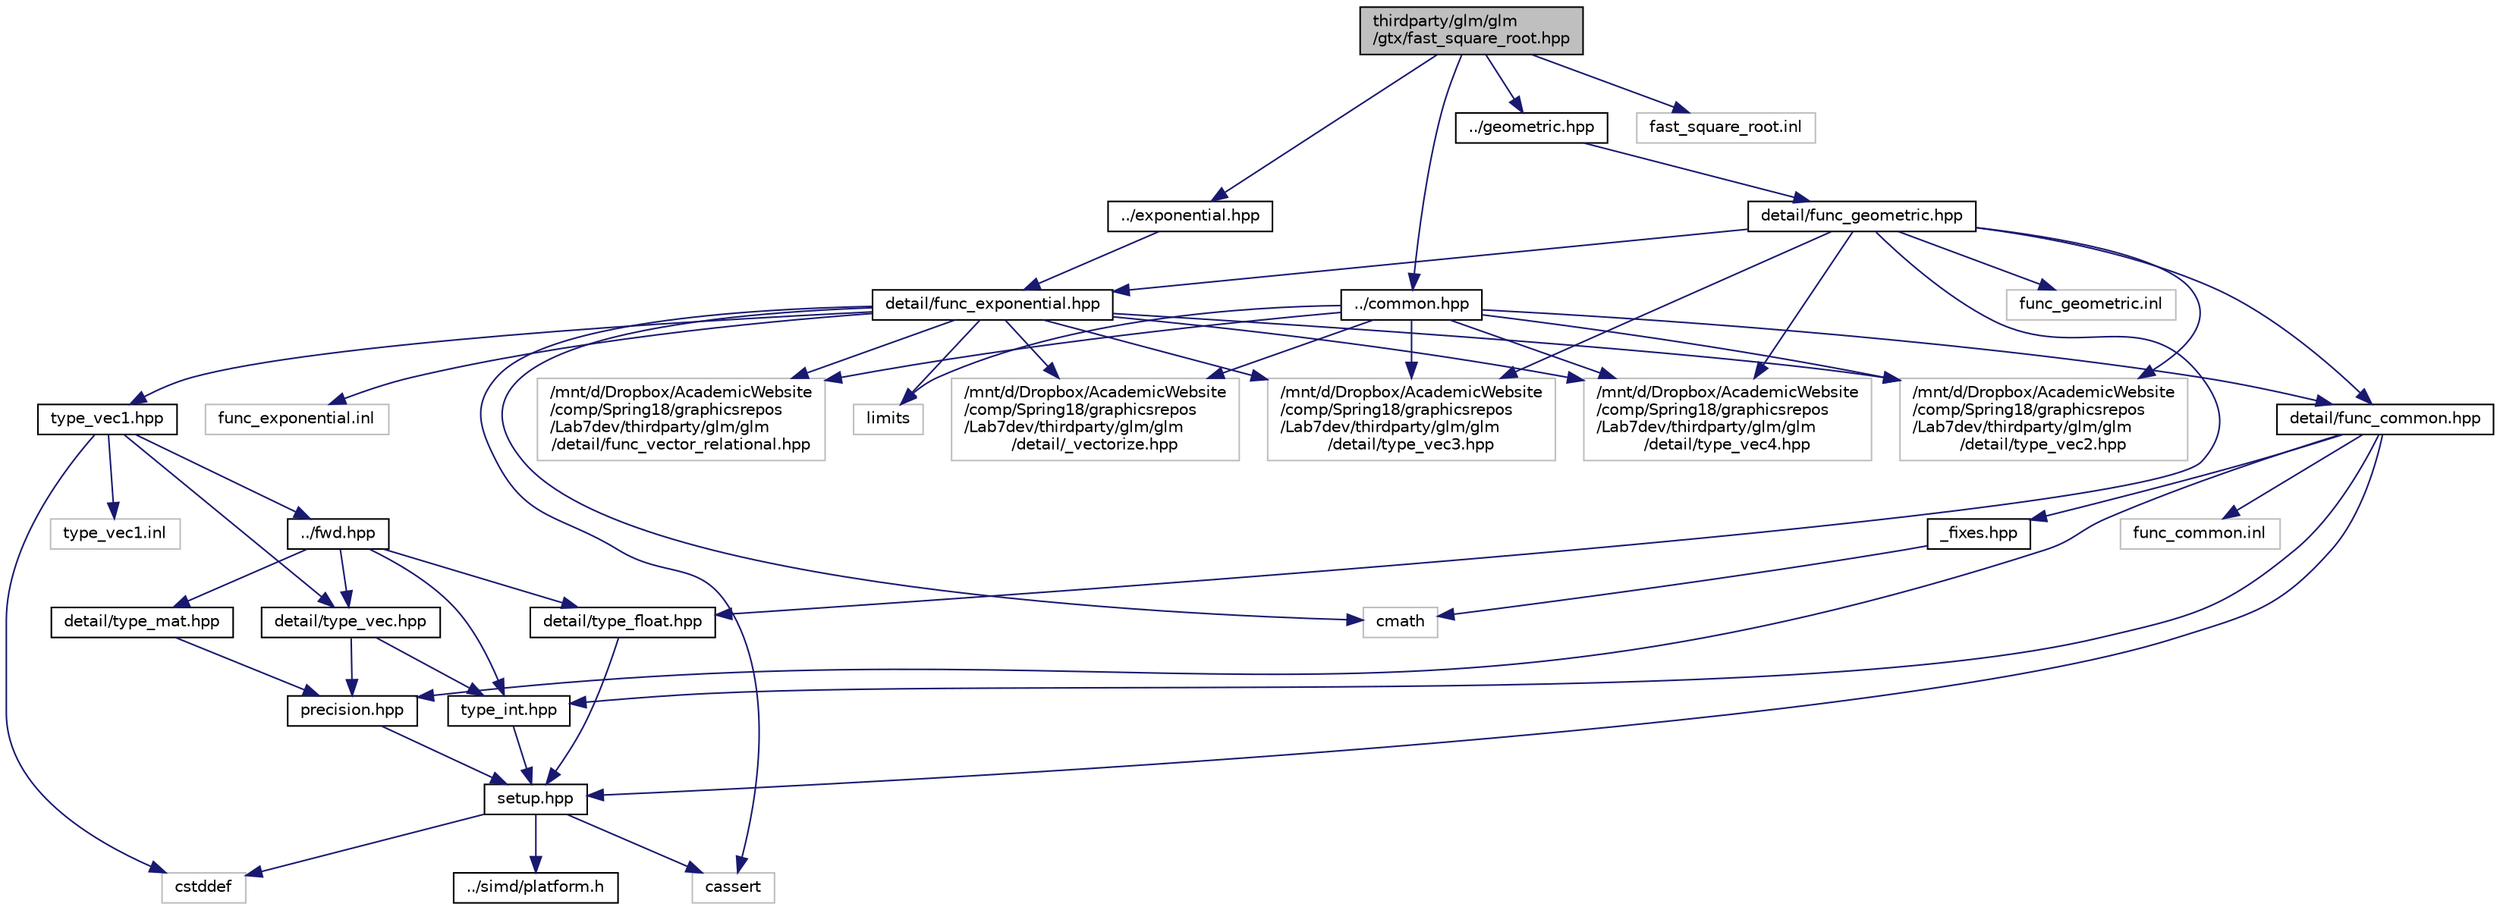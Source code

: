 digraph "thirdparty/glm/glm/gtx/fast_square_root.hpp"
{
  edge [fontname="Helvetica",fontsize="10",labelfontname="Helvetica",labelfontsize="10"];
  node [fontname="Helvetica",fontsize="10",shape=record];
  Node1 [label="thirdparty/glm/glm\l/gtx/fast_square_root.hpp",height=0.2,width=0.4,color="black", fillcolor="grey75", style="filled", fontcolor="black"];
  Node1 -> Node2 [color="midnightblue",fontsize="10",style="solid",fontname="Helvetica"];
  Node2 [label="../common.hpp",height=0.2,width=0.4,color="black", fillcolor="white", style="filled",URL="$glm_2glm_2common_8hpp.html"];
  Node2 -> Node3 [color="midnightblue",fontsize="10",style="solid",fontname="Helvetica"];
  Node3 [label="detail/func_common.hpp",height=0.2,width=0.4,color="black", fillcolor="white", style="filled",URL="$glm_2glm_2detail_2func__common_8hpp.html"];
  Node3 -> Node4 [color="midnightblue",fontsize="10",style="solid",fontname="Helvetica"];
  Node4 [label="setup.hpp",height=0.2,width=0.4,color="black", fillcolor="white", style="filled",URL="$glm_2glm_2detail_2setup_8hpp.html"];
  Node4 -> Node5 [color="midnightblue",fontsize="10",style="solid",fontname="Helvetica"];
  Node5 [label="cassert",height=0.2,width=0.4,color="grey75", fillcolor="white", style="filled"];
  Node4 -> Node6 [color="midnightblue",fontsize="10",style="solid",fontname="Helvetica"];
  Node6 [label="cstddef",height=0.2,width=0.4,color="grey75", fillcolor="white", style="filled"];
  Node4 -> Node7 [color="midnightblue",fontsize="10",style="solid",fontname="Helvetica"];
  Node7 [label="../simd/platform.h",height=0.2,width=0.4,color="black", fillcolor="white", style="filled",URL="$platform_8h.html",tooltip="simd "];
  Node3 -> Node8 [color="midnightblue",fontsize="10",style="solid",fontname="Helvetica"];
  Node8 [label="precision.hpp",height=0.2,width=0.4,color="black", fillcolor="white", style="filled",URL="$glm_2glm_2detail_2precision_8hpp.html"];
  Node8 -> Node4 [color="midnightblue",fontsize="10",style="solid",fontname="Helvetica"];
  Node3 -> Node9 [color="midnightblue",fontsize="10",style="solid",fontname="Helvetica"];
  Node9 [label="type_int.hpp",height=0.2,width=0.4,color="black", fillcolor="white", style="filled",URL="$glm_2glm_2detail_2type__int_8hpp.html"];
  Node9 -> Node4 [color="midnightblue",fontsize="10",style="solid",fontname="Helvetica"];
  Node3 -> Node10 [color="midnightblue",fontsize="10",style="solid",fontname="Helvetica"];
  Node10 [label="_fixes.hpp",height=0.2,width=0.4,color="black", fillcolor="white", style="filled",URL="$glm_2glm_2detail_2__fixes_8hpp.html"];
  Node10 -> Node11 [color="midnightblue",fontsize="10",style="solid",fontname="Helvetica"];
  Node11 [label="cmath",height=0.2,width=0.4,color="grey75", fillcolor="white", style="filled"];
  Node3 -> Node12 [color="midnightblue",fontsize="10",style="solid",fontname="Helvetica"];
  Node12 [label="func_common.inl",height=0.2,width=0.4,color="grey75", fillcolor="white", style="filled"];
  Node2 -> Node13 [color="midnightblue",fontsize="10",style="solid",fontname="Helvetica"];
  Node13 [label="/mnt/d/Dropbox/AcademicWebsite\l/comp/Spring18/graphicsrepos\l/Lab7dev/thirdparty/glm/glm\l/detail/func_vector_relational.hpp",height=0.2,width=0.4,color="grey75", fillcolor="white", style="filled"];
  Node2 -> Node14 [color="midnightblue",fontsize="10",style="solid",fontname="Helvetica"];
  Node14 [label="limits",height=0.2,width=0.4,color="grey75", fillcolor="white", style="filled"];
  Node2 -> Node15 [color="midnightblue",fontsize="10",style="solid",fontname="Helvetica"];
  Node15 [label="/mnt/d/Dropbox/AcademicWebsite\l/comp/Spring18/graphicsrepos\l/Lab7dev/thirdparty/glm/glm\l/detail/type_vec2.hpp",height=0.2,width=0.4,color="grey75", fillcolor="white", style="filled"];
  Node2 -> Node16 [color="midnightblue",fontsize="10",style="solid",fontname="Helvetica"];
  Node16 [label="/mnt/d/Dropbox/AcademicWebsite\l/comp/Spring18/graphicsrepos\l/Lab7dev/thirdparty/glm/glm\l/detail/type_vec3.hpp",height=0.2,width=0.4,color="grey75", fillcolor="white", style="filled"];
  Node2 -> Node17 [color="midnightblue",fontsize="10",style="solid",fontname="Helvetica"];
  Node17 [label="/mnt/d/Dropbox/AcademicWebsite\l/comp/Spring18/graphicsrepos\l/Lab7dev/thirdparty/glm/glm\l/detail/type_vec4.hpp",height=0.2,width=0.4,color="grey75", fillcolor="white", style="filled"];
  Node2 -> Node18 [color="midnightblue",fontsize="10",style="solid",fontname="Helvetica"];
  Node18 [label="/mnt/d/Dropbox/AcademicWebsite\l/comp/Spring18/graphicsrepos\l/Lab7dev/thirdparty/glm/glm\l/detail/_vectorize.hpp",height=0.2,width=0.4,color="grey75", fillcolor="white", style="filled"];
  Node1 -> Node19 [color="midnightblue",fontsize="10",style="solid",fontname="Helvetica"];
  Node19 [label="../exponential.hpp",height=0.2,width=0.4,color="black", fillcolor="white", style="filled",URL="$glm_2glm_2exponential_8hpp.html"];
  Node19 -> Node20 [color="midnightblue",fontsize="10",style="solid",fontname="Helvetica"];
  Node20 [label="detail/func_exponential.hpp",height=0.2,width=0.4,color="black", fillcolor="white", style="filled",URL="$glm_2glm_2detail_2func__exponential_8hpp.html"];
  Node20 -> Node21 [color="midnightblue",fontsize="10",style="solid",fontname="Helvetica"];
  Node21 [label="type_vec1.hpp",height=0.2,width=0.4,color="black", fillcolor="white", style="filled",URL="$glm_2glm_2detail_2type__vec1_8hpp.html"];
  Node21 -> Node22 [color="midnightblue",fontsize="10",style="solid",fontname="Helvetica"];
  Node22 [label="../fwd.hpp",height=0.2,width=0.4,color="black", fillcolor="white", style="filled",URL="$glm_2glm_2fwd_8hpp.html"];
  Node22 -> Node9 [color="midnightblue",fontsize="10",style="solid",fontname="Helvetica"];
  Node22 -> Node23 [color="midnightblue",fontsize="10",style="solid",fontname="Helvetica"];
  Node23 [label="detail/type_float.hpp",height=0.2,width=0.4,color="black", fillcolor="white", style="filled",URL="$glm_2glm_2detail_2type__float_8hpp.html"];
  Node23 -> Node4 [color="midnightblue",fontsize="10",style="solid",fontname="Helvetica"];
  Node22 -> Node24 [color="midnightblue",fontsize="10",style="solid",fontname="Helvetica"];
  Node24 [label="detail/type_vec.hpp",height=0.2,width=0.4,color="black", fillcolor="white", style="filled",URL="$glm_2glm_2detail_2type__vec_8hpp.html"];
  Node24 -> Node8 [color="midnightblue",fontsize="10",style="solid",fontname="Helvetica"];
  Node24 -> Node9 [color="midnightblue",fontsize="10",style="solid",fontname="Helvetica"];
  Node22 -> Node25 [color="midnightblue",fontsize="10",style="solid",fontname="Helvetica"];
  Node25 [label="detail/type_mat.hpp",height=0.2,width=0.4,color="black", fillcolor="white", style="filled",URL="$glm_2glm_2detail_2type__mat_8hpp.html"];
  Node25 -> Node8 [color="midnightblue",fontsize="10",style="solid",fontname="Helvetica"];
  Node21 -> Node24 [color="midnightblue",fontsize="10",style="solid",fontname="Helvetica"];
  Node21 -> Node6 [color="midnightblue",fontsize="10",style="solid",fontname="Helvetica"];
  Node21 -> Node26 [color="midnightblue",fontsize="10",style="solid",fontname="Helvetica"];
  Node26 [label="type_vec1.inl",height=0.2,width=0.4,color="grey75", fillcolor="white", style="filled"];
  Node20 -> Node15 [color="midnightblue",fontsize="10",style="solid",fontname="Helvetica"];
  Node20 -> Node16 [color="midnightblue",fontsize="10",style="solid",fontname="Helvetica"];
  Node20 -> Node17 [color="midnightblue",fontsize="10",style="solid",fontname="Helvetica"];
  Node20 -> Node11 [color="midnightblue",fontsize="10",style="solid",fontname="Helvetica"];
  Node20 -> Node27 [color="midnightblue",fontsize="10",style="solid",fontname="Helvetica"];
  Node27 [label="func_exponential.inl",height=0.2,width=0.4,color="grey75", fillcolor="white", style="filled"];
  Node20 -> Node13 [color="midnightblue",fontsize="10",style="solid",fontname="Helvetica"];
  Node20 -> Node18 [color="midnightblue",fontsize="10",style="solid",fontname="Helvetica"];
  Node20 -> Node14 [color="midnightblue",fontsize="10",style="solid",fontname="Helvetica"];
  Node20 -> Node5 [color="midnightblue",fontsize="10",style="solid",fontname="Helvetica"];
  Node1 -> Node28 [color="midnightblue",fontsize="10",style="solid",fontname="Helvetica"];
  Node28 [label="../geometric.hpp",height=0.2,width=0.4,color="black", fillcolor="white", style="filled",URL="$glm_2glm_2geometric_8hpp.html"];
  Node28 -> Node29 [color="midnightblue",fontsize="10",style="solid",fontname="Helvetica"];
  Node29 [label="detail/func_geometric.hpp",height=0.2,width=0.4,color="black", fillcolor="white", style="filled",URL="$glm_2glm_2detail_2func__geometric_8hpp.html"];
  Node29 -> Node16 [color="midnightblue",fontsize="10",style="solid",fontname="Helvetica"];
  Node29 -> Node30 [color="midnightblue",fontsize="10",style="solid",fontname="Helvetica"];
  Node30 [label="func_geometric.inl",height=0.2,width=0.4,color="grey75", fillcolor="white", style="filled"];
  Node29 -> Node20 [color="midnightblue",fontsize="10",style="solid",fontname="Helvetica"];
  Node29 -> Node3 [color="midnightblue",fontsize="10",style="solid",fontname="Helvetica"];
  Node29 -> Node15 [color="midnightblue",fontsize="10",style="solid",fontname="Helvetica"];
  Node29 -> Node17 [color="midnightblue",fontsize="10",style="solid",fontname="Helvetica"];
  Node29 -> Node23 [color="midnightblue",fontsize="10",style="solid",fontname="Helvetica"];
  Node1 -> Node31 [color="midnightblue",fontsize="10",style="solid",fontname="Helvetica"];
  Node31 [label="fast_square_root.inl",height=0.2,width=0.4,color="grey75", fillcolor="white", style="filled"];
}
